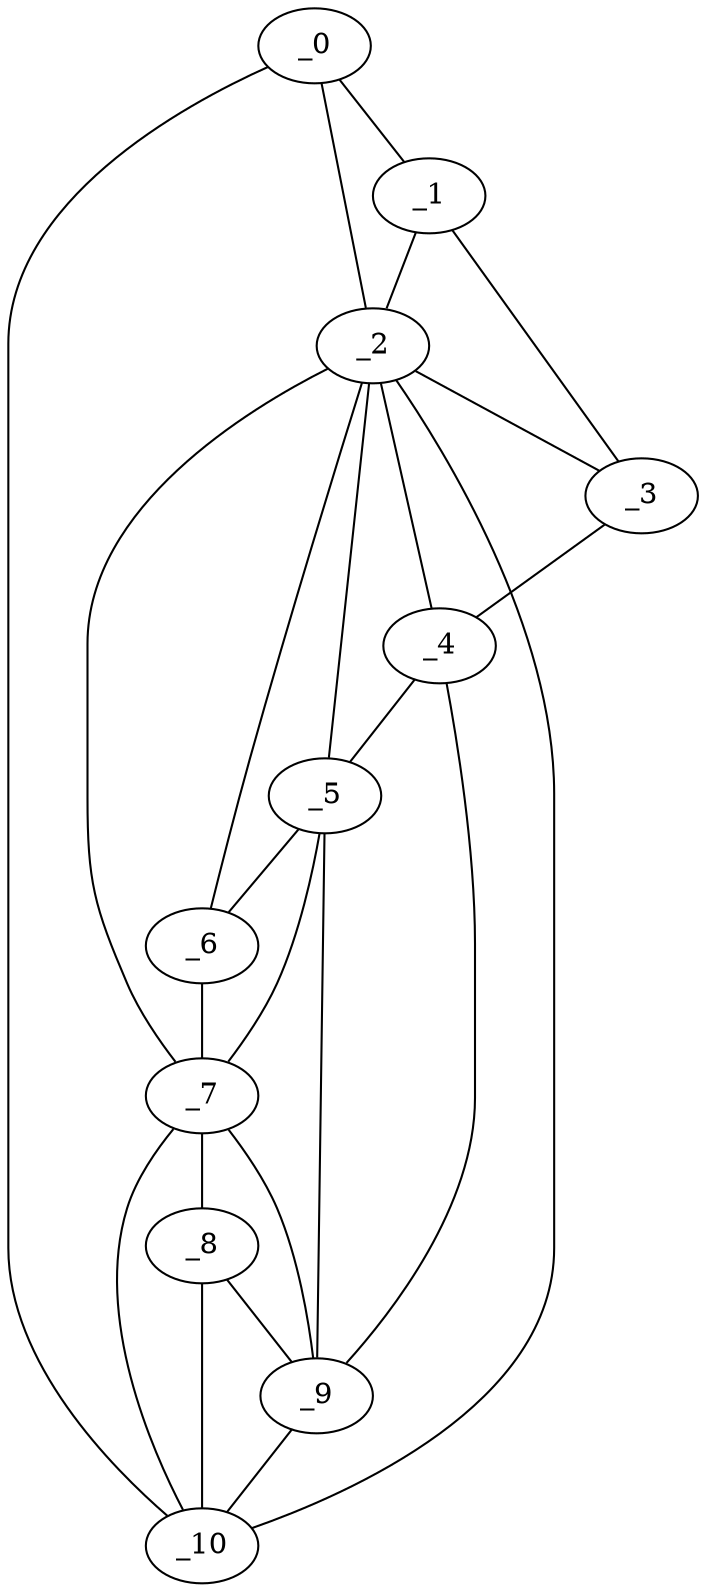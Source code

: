 graph "obj85__295.gxl" {
	_0	 [x=4,
		y=83];
	_1	 [x=37,
		y=31];
	_0 -- _1	 [valence=1];
	_2	 [x=41,
		y=49];
	_0 -- _2	 [valence=1];
	_10	 [x=125,
		y=72];
	_0 -- _10	 [valence=1];
	_1 -- _2	 [valence=2];
	_3	 [x=52,
		y=17];
	_1 -- _3	 [valence=1];
	_2 -- _3	 [valence=1];
	_4	 [x=97,
		y=23];
	_2 -- _4	 [valence=2];
	_5	 [x=104,
		y=46];
	_2 -- _5	 [valence=2];
	_6	 [x=106,
		y=50];
	_2 -- _6	 [valence=2];
	_7	 [x=110,
		y=55];
	_2 -- _7	 [valence=2];
	_2 -- _10	 [valence=2];
	_3 -- _4	 [valence=1];
	_4 -- _5	 [valence=2];
	_9	 [x=125,
		y=63];
	_4 -- _9	 [valence=1];
	_5 -- _6	 [valence=2];
	_5 -- _7	 [valence=2];
	_5 -- _9	 [valence=1];
	_6 -- _7	 [valence=1];
	_8	 [x=116,
		y=60];
	_7 -- _8	 [valence=2];
	_7 -- _9	 [valence=1];
	_7 -- _10	 [valence=2];
	_8 -- _9	 [valence=2];
	_8 -- _10	 [valence=1];
	_9 -- _10	 [valence=1];
}
